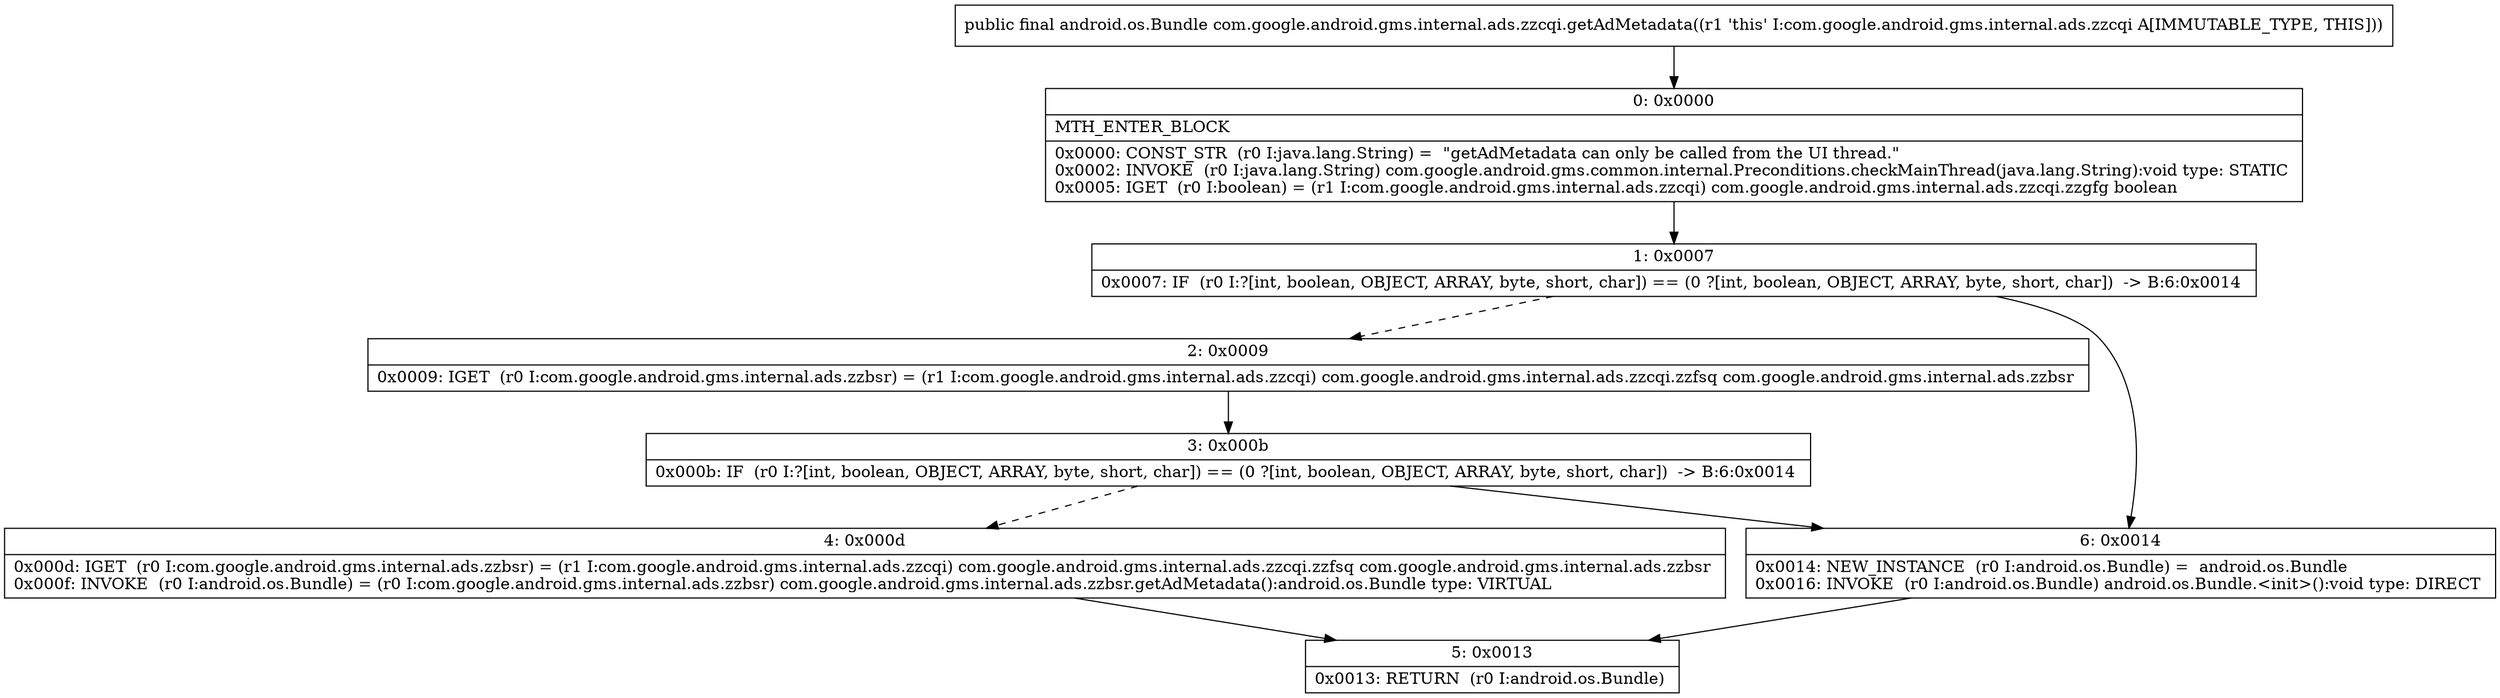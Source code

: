 digraph "CFG forcom.google.android.gms.internal.ads.zzcqi.getAdMetadata()Landroid\/os\/Bundle;" {
Node_0 [shape=record,label="{0\:\ 0x0000|MTH_ENTER_BLOCK\l|0x0000: CONST_STR  (r0 I:java.lang.String) =  \"getAdMetadata can only be called from the UI thread.\" \l0x0002: INVOKE  (r0 I:java.lang.String) com.google.android.gms.common.internal.Preconditions.checkMainThread(java.lang.String):void type: STATIC \l0x0005: IGET  (r0 I:boolean) = (r1 I:com.google.android.gms.internal.ads.zzcqi) com.google.android.gms.internal.ads.zzcqi.zzgfg boolean \l}"];
Node_1 [shape=record,label="{1\:\ 0x0007|0x0007: IF  (r0 I:?[int, boolean, OBJECT, ARRAY, byte, short, char]) == (0 ?[int, boolean, OBJECT, ARRAY, byte, short, char])  \-\> B:6:0x0014 \l}"];
Node_2 [shape=record,label="{2\:\ 0x0009|0x0009: IGET  (r0 I:com.google.android.gms.internal.ads.zzbsr) = (r1 I:com.google.android.gms.internal.ads.zzcqi) com.google.android.gms.internal.ads.zzcqi.zzfsq com.google.android.gms.internal.ads.zzbsr \l}"];
Node_3 [shape=record,label="{3\:\ 0x000b|0x000b: IF  (r0 I:?[int, boolean, OBJECT, ARRAY, byte, short, char]) == (0 ?[int, boolean, OBJECT, ARRAY, byte, short, char])  \-\> B:6:0x0014 \l}"];
Node_4 [shape=record,label="{4\:\ 0x000d|0x000d: IGET  (r0 I:com.google.android.gms.internal.ads.zzbsr) = (r1 I:com.google.android.gms.internal.ads.zzcqi) com.google.android.gms.internal.ads.zzcqi.zzfsq com.google.android.gms.internal.ads.zzbsr \l0x000f: INVOKE  (r0 I:android.os.Bundle) = (r0 I:com.google.android.gms.internal.ads.zzbsr) com.google.android.gms.internal.ads.zzbsr.getAdMetadata():android.os.Bundle type: VIRTUAL \l}"];
Node_5 [shape=record,label="{5\:\ 0x0013|0x0013: RETURN  (r0 I:android.os.Bundle) \l}"];
Node_6 [shape=record,label="{6\:\ 0x0014|0x0014: NEW_INSTANCE  (r0 I:android.os.Bundle) =  android.os.Bundle \l0x0016: INVOKE  (r0 I:android.os.Bundle) android.os.Bundle.\<init\>():void type: DIRECT \l}"];
MethodNode[shape=record,label="{public final android.os.Bundle com.google.android.gms.internal.ads.zzcqi.getAdMetadata((r1 'this' I:com.google.android.gms.internal.ads.zzcqi A[IMMUTABLE_TYPE, THIS])) }"];
MethodNode -> Node_0;
Node_0 -> Node_1;
Node_1 -> Node_2[style=dashed];
Node_1 -> Node_6;
Node_2 -> Node_3;
Node_3 -> Node_4[style=dashed];
Node_3 -> Node_6;
Node_4 -> Node_5;
Node_6 -> Node_5;
}

